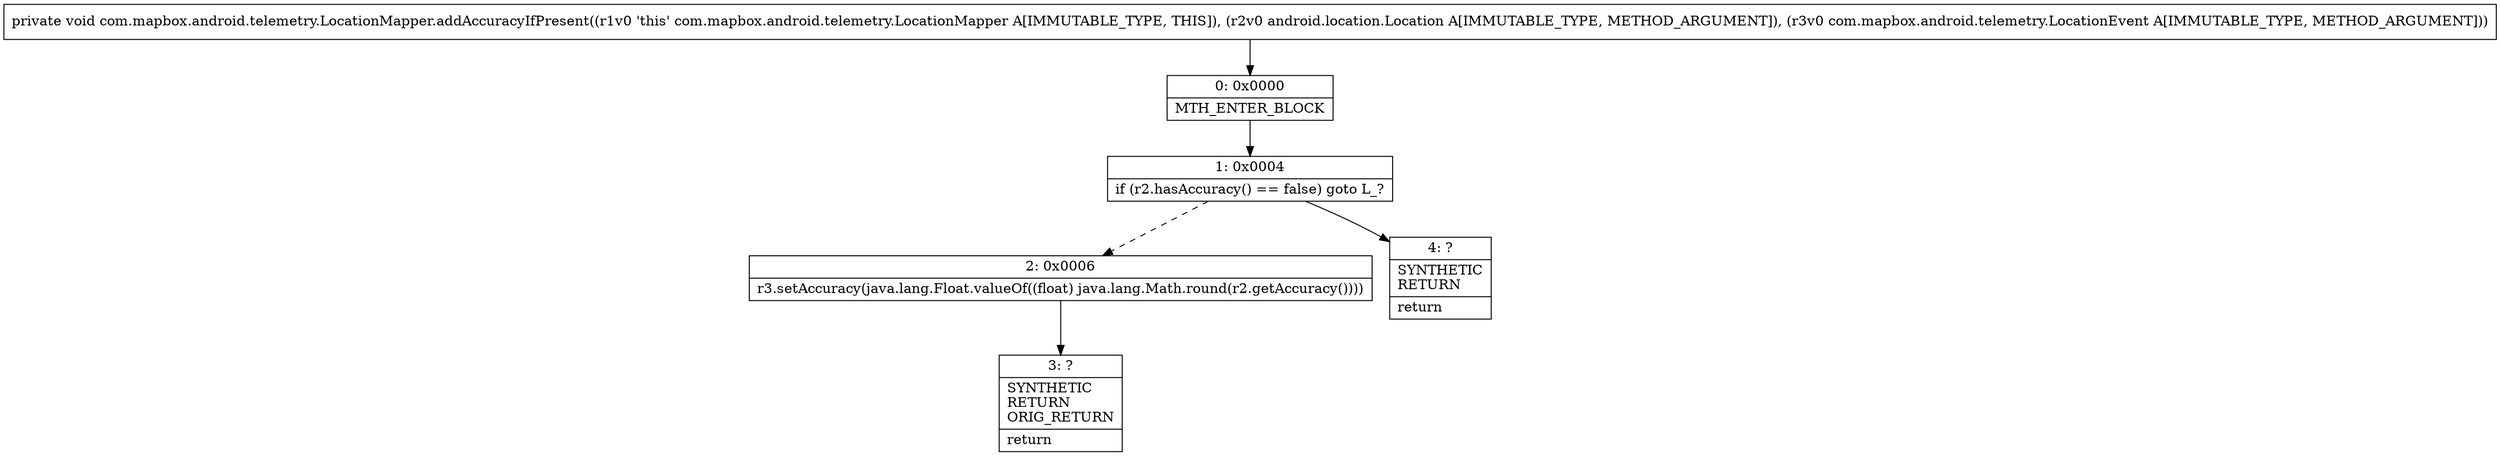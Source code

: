 digraph "CFG forcom.mapbox.android.telemetry.LocationMapper.addAccuracyIfPresent(Landroid\/location\/Location;Lcom\/mapbox\/android\/telemetry\/LocationEvent;)V" {
Node_0 [shape=record,label="{0\:\ 0x0000|MTH_ENTER_BLOCK\l}"];
Node_1 [shape=record,label="{1\:\ 0x0004|if (r2.hasAccuracy() == false) goto L_?\l}"];
Node_2 [shape=record,label="{2\:\ 0x0006|r3.setAccuracy(java.lang.Float.valueOf((float) java.lang.Math.round(r2.getAccuracy())))\l}"];
Node_3 [shape=record,label="{3\:\ ?|SYNTHETIC\lRETURN\lORIG_RETURN\l|return\l}"];
Node_4 [shape=record,label="{4\:\ ?|SYNTHETIC\lRETURN\l|return\l}"];
MethodNode[shape=record,label="{private void com.mapbox.android.telemetry.LocationMapper.addAccuracyIfPresent((r1v0 'this' com.mapbox.android.telemetry.LocationMapper A[IMMUTABLE_TYPE, THIS]), (r2v0 android.location.Location A[IMMUTABLE_TYPE, METHOD_ARGUMENT]), (r3v0 com.mapbox.android.telemetry.LocationEvent A[IMMUTABLE_TYPE, METHOD_ARGUMENT])) }"];
MethodNode -> Node_0;
Node_0 -> Node_1;
Node_1 -> Node_2[style=dashed];
Node_1 -> Node_4;
Node_2 -> Node_3;
}

